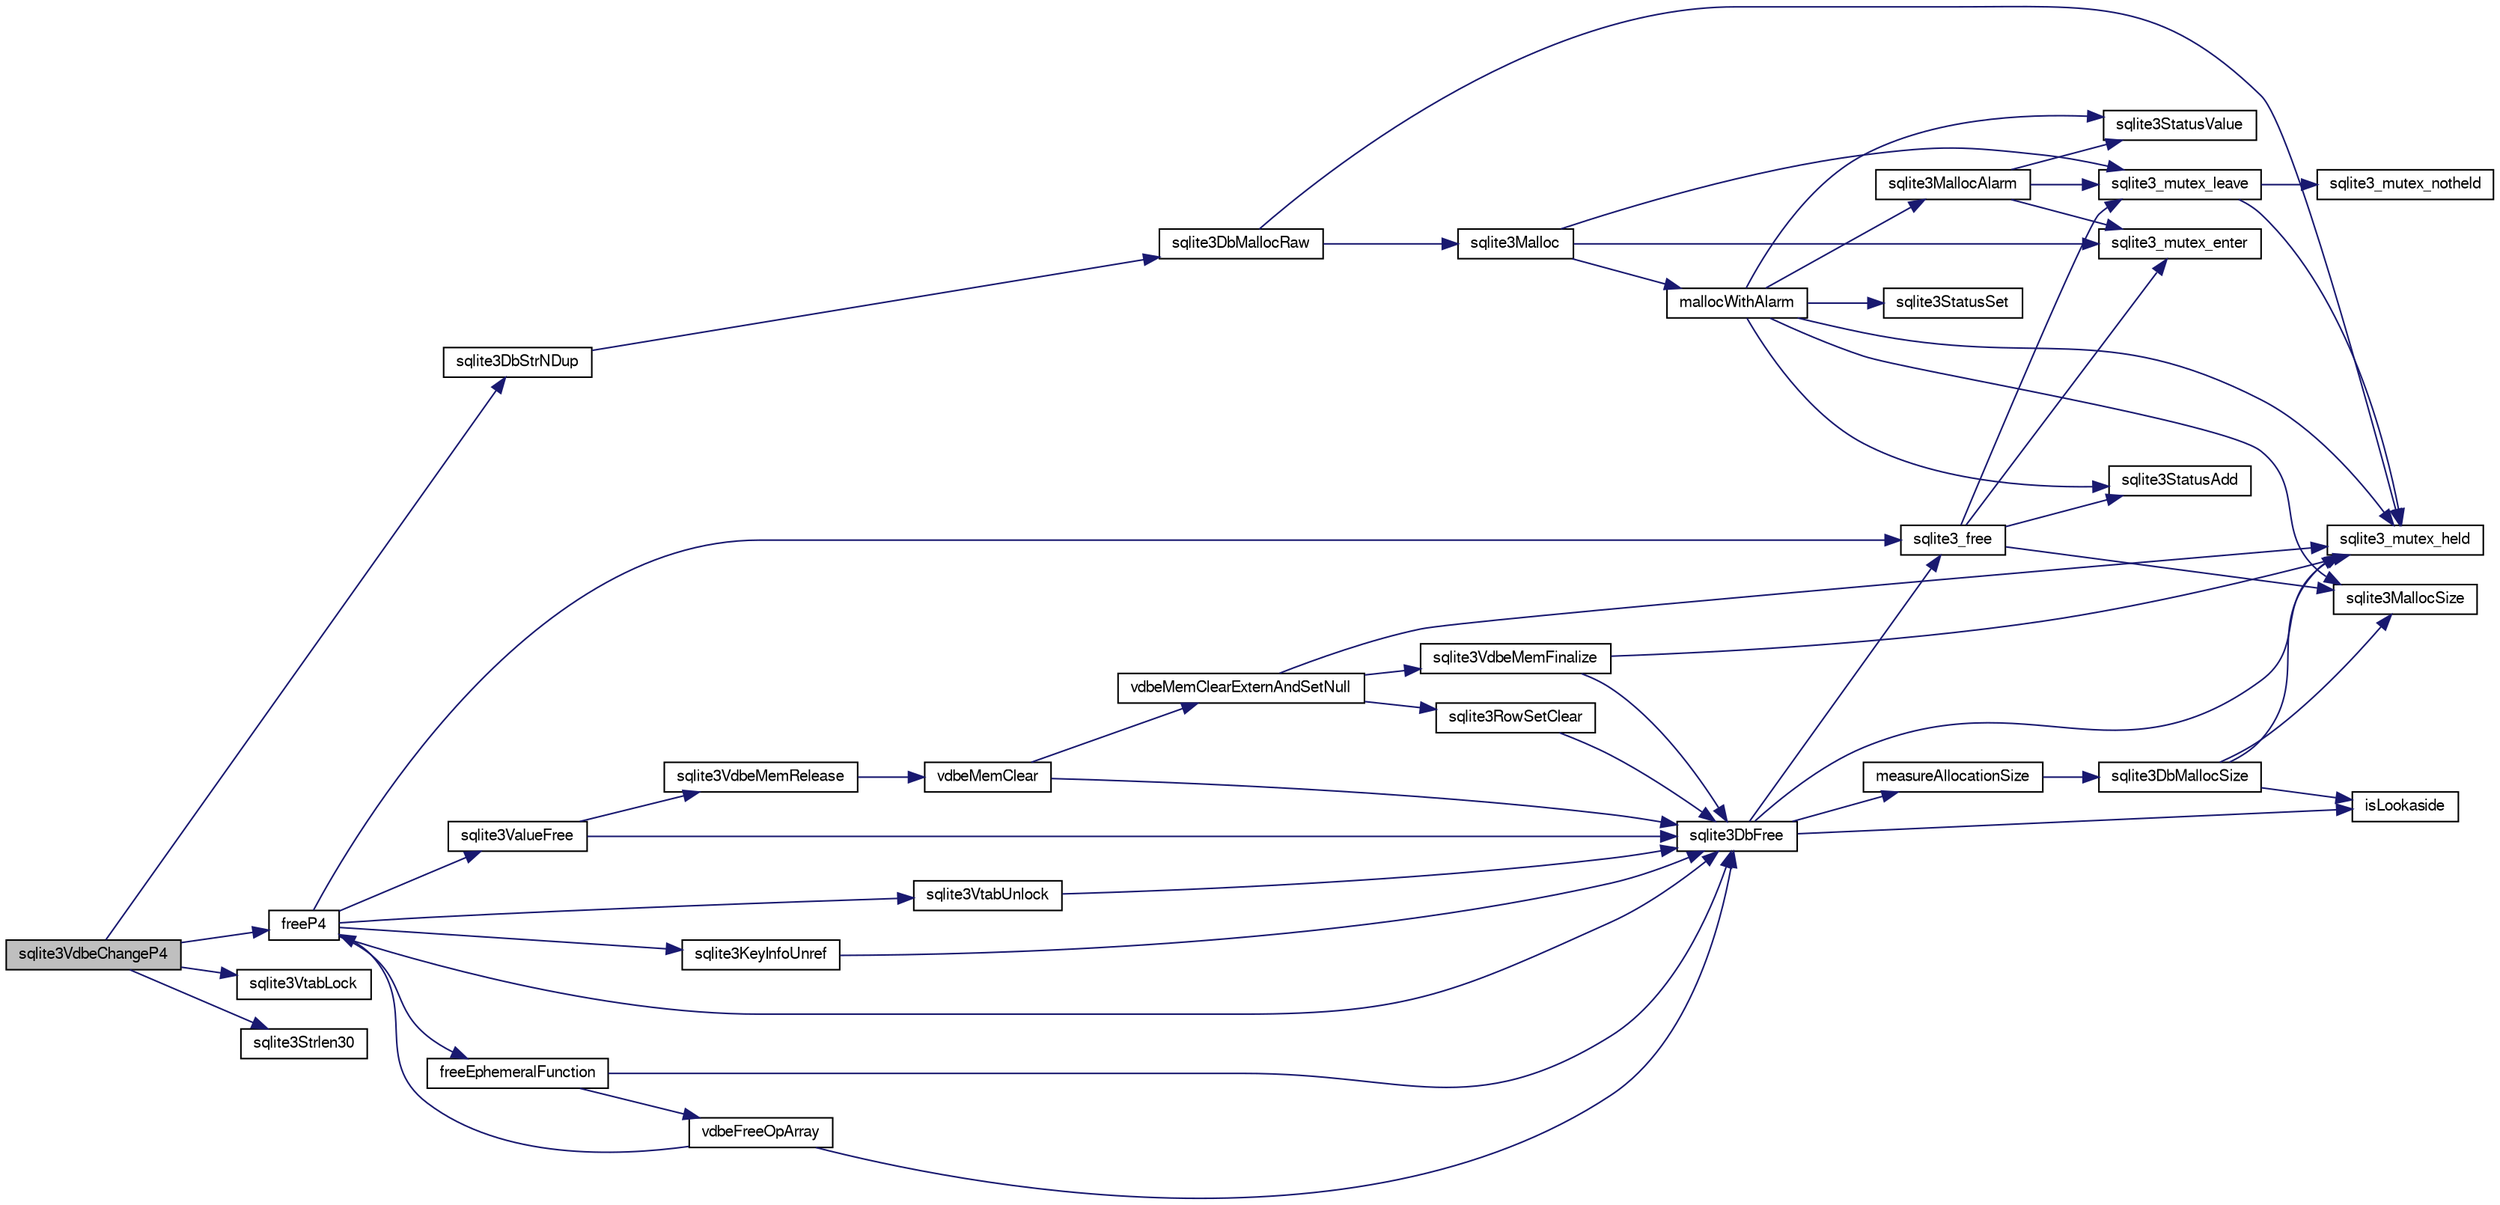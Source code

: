 digraph "sqlite3VdbeChangeP4"
{
  edge [fontname="FreeSans",fontsize="10",labelfontname="FreeSans",labelfontsize="10"];
  node [fontname="FreeSans",fontsize="10",shape=record];
  rankdir="LR";
  Node745952 [label="sqlite3VdbeChangeP4",height=0.2,width=0.4,color="black", fillcolor="grey75", style="filled", fontcolor="black"];
  Node745952 -> Node745953 [color="midnightblue",fontsize="10",style="solid",fontname="FreeSans"];
  Node745953 [label="freeP4",height=0.2,width=0.4,color="black", fillcolor="white", style="filled",URL="$sqlite3_8c.html#aa1ec8debef2a9be5fe36a3082fd3e0f9"];
  Node745953 -> Node745954 [color="midnightblue",fontsize="10",style="solid",fontname="FreeSans"];
  Node745954 [label="sqlite3DbFree",height=0.2,width=0.4,color="black", fillcolor="white", style="filled",URL="$sqlite3_8c.html#ac70ab821a6607b4a1b909582dc37a069"];
  Node745954 -> Node745955 [color="midnightblue",fontsize="10",style="solid",fontname="FreeSans"];
  Node745955 [label="sqlite3_mutex_held",height=0.2,width=0.4,color="black", fillcolor="white", style="filled",URL="$sqlite3_8c.html#acf77da68932b6bc163c5e68547ecc3e7"];
  Node745954 -> Node745956 [color="midnightblue",fontsize="10",style="solid",fontname="FreeSans"];
  Node745956 [label="measureAllocationSize",height=0.2,width=0.4,color="black", fillcolor="white", style="filled",URL="$sqlite3_8c.html#a45731e644a22fdb756e2b6337224217a"];
  Node745956 -> Node745957 [color="midnightblue",fontsize="10",style="solid",fontname="FreeSans"];
  Node745957 [label="sqlite3DbMallocSize",height=0.2,width=0.4,color="black", fillcolor="white", style="filled",URL="$sqlite3_8c.html#aa397e5a8a03495203a0767abf0a71f86"];
  Node745957 -> Node745958 [color="midnightblue",fontsize="10",style="solid",fontname="FreeSans"];
  Node745958 [label="sqlite3MallocSize",height=0.2,width=0.4,color="black", fillcolor="white", style="filled",URL="$sqlite3_8c.html#acf5d2a5f35270bafb050bd2def576955"];
  Node745957 -> Node745955 [color="midnightblue",fontsize="10",style="solid",fontname="FreeSans"];
  Node745957 -> Node745959 [color="midnightblue",fontsize="10",style="solid",fontname="FreeSans"];
  Node745959 [label="isLookaside",height=0.2,width=0.4,color="black", fillcolor="white", style="filled",URL="$sqlite3_8c.html#a770fa05ff9717b75e16f4d968a77b897"];
  Node745954 -> Node745959 [color="midnightblue",fontsize="10",style="solid",fontname="FreeSans"];
  Node745954 -> Node745960 [color="midnightblue",fontsize="10",style="solid",fontname="FreeSans"];
  Node745960 [label="sqlite3_free",height=0.2,width=0.4,color="black", fillcolor="white", style="filled",URL="$sqlite3_8c.html#a6552349e36a8a691af5487999ab09519"];
  Node745960 -> Node745961 [color="midnightblue",fontsize="10",style="solid",fontname="FreeSans"];
  Node745961 [label="sqlite3_mutex_enter",height=0.2,width=0.4,color="black", fillcolor="white", style="filled",URL="$sqlite3_8c.html#a1c12cde690bd89f104de5cbad12a6bf5"];
  Node745960 -> Node745962 [color="midnightblue",fontsize="10",style="solid",fontname="FreeSans"];
  Node745962 [label="sqlite3StatusAdd",height=0.2,width=0.4,color="black", fillcolor="white", style="filled",URL="$sqlite3_8c.html#afa029f93586aeab4cc85360905dae9cd"];
  Node745960 -> Node745958 [color="midnightblue",fontsize="10",style="solid",fontname="FreeSans"];
  Node745960 -> Node745963 [color="midnightblue",fontsize="10",style="solid",fontname="FreeSans"];
  Node745963 [label="sqlite3_mutex_leave",height=0.2,width=0.4,color="black", fillcolor="white", style="filled",URL="$sqlite3_8c.html#a5838d235601dbd3c1fa993555c6bcc93"];
  Node745963 -> Node745955 [color="midnightblue",fontsize="10",style="solid",fontname="FreeSans"];
  Node745963 -> Node745964 [color="midnightblue",fontsize="10",style="solid",fontname="FreeSans"];
  Node745964 [label="sqlite3_mutex_notheld",height=0.2,width=0.4,color="black", fillcolor="white", style="filled",URL="$sqlite3_8c.html#a83967c837c1c000d3b5adcfaa688f5dc"];
  Node745953 -> Node745965 [color="midnightblue",fontsize="10",style="solid",fontname="FreeSans"];
  Node745965 [label="sqlite3KeyInfoUnref",height=0.2,width=0.4,color="black", fillcolor="white", style="filled",URL="$sqlite3_8c.html#ac94cc1874ab0865db1dbbefd3886ba4a"];
  Node745965 -> Node745954 [color="midnightblue",fontsize="10",style="solid",fontname="FreeSans"];
  Node745953 -> Node745960 [color="midnightblue",fontsize="10",style="solid",fontname="FreeSans"];
  Node745953 -> Node745966 [color="midnightblue",fontsize="10",style="solid",fontname="FreeSans"];
  Node745966 [label="freeEphemeralFunction",height=0.2,width=0.4,color="black", fillcolor="white", style="filled",URL="$sqlite3_8c.html#ace0a45aad803937290f5495906773bc4"];
  Node745966 -> Node745954 [color="midnightblue",fontsize="10",style="solid",fontname="FreeSans"];
  Node745966 -> Node745967 [color="midnightblue",fontsize="10",style="solid",fontname="FreeSans"];
  Node745967 [label="vdbeFreeOpArray",height=0.2,width=0.4,color="black", fillcolor="white", style="filled",URL="$sqlite3_8c.html#affa26b190a34b8772c3f4a4d06866c50"];
  Node745967 -> Node745953 [color="midnightblue",fontsize="10",style="solid",fontname="FreeSans"];
  Node745967 -> Node745954 [color="midnightblue",fontsize="10",style="solid",fontname="FreeSans"];
  Node745953 -> Node745968 [color="midnightblue",fontsize="10",style="solid",fontname="FreeSans"];
  Node745968 [label="sqlite3ValueFree",height=0.2,width=0.4,color="black", fillcolor="white", style="filled",URL="$sqlite3_8c.html#afeed84c3f344a833d15c7209265dc520"];
  Node745968 -> Node745969 [color="midnightblue",fontsize="10",style="solid",fontname="FreeSans"];
  Node745969 [label="sqlite3VdbeMemRelease",height=0.2,width=0.4,color="black", fillcolor="white", style="filled",URL="$sqlite3_8c.html#a90606361dbeba88159fd6ff03fcc10cc"];
  Node745969 -> Node745970 [color="midnightblue",fontsize="10",style="solid",fontname="FreeSans"];
  Node745970 [label="vdbeMemClear",height=0.2,width=0.4,color="black", fillcolor="white", style="filled",URL="$sqlite3_8c.html#a489eef6e55ad0dadf67578726b935d12"];
  Node745970 -> Node745971 [color="midnightblue",fontsize="10",style="solid",fontname="FreeSans"];
  Node745971 [label="vdbeMemClearExternAndSetNull",height=0.2,width=0.4,color="black", fillcolor="white", style="filled",URL="$sqlite3_8c.html#a29c41a360fb0e86b817777daf061230c"];
  Node745971 -> Node745955 [color="midnightblue",fontsize="10",style="solid",fontname="FreeSans"];
  Node745971 -> Node745972 [color="midnightblue",fontsize="10",style="solid",fontname="FreeSans"];
  Node745972 [label="sqlite3VdbeMemFinalize",height=0.2,width=0.4,color="black", fillcolor="white", style="filled",URL="$sqlite3_8c.html#a2568220f48ddef81b1c43e401042d9d2"];
  Node745972 -> Node745955 [color="midnightblue",fontsize="10",style="solid",fontname="FreeSans"];
  Node745972 -> Node745954 [color="midnightblue",fontsize="10",style="solid",fontname="FreeSans"];
  Node745971 -> Node745973 [color="midnightblue",fontsize="10",style="solid",fontname="FreeSans"];
  Node745973 [label="sqlite3RowSetClear",height=0.2,width=0.4,color="black", fillcolor="white", style="filled",URL="$sqlite3_8c.html#ae153de0cd969511a607e26deeca80342"];
  Node745973 -> Node745954 [color="midnightblue",fontsize="10",style="solid",fontname="FreeSans"];
  Node745970 -> Node745954 [color="midnightblue",fontsize="10",style="solid",fontname="FreeSans"];
  Node745968 -> Node745954 [color="midnightblue",fontsize="10",style="solid",fontname="FreeSans"];
  Node745953 -> Node745974 [color="midnightblue",fontsize="10",style="solid",fontname="FreeSans"];
  Node745974 [label="sqlite3VtabUnlock",height=0.2,width=0.4,color="black", fillcolor="white", style="filled",URL="$sqlite3_8c.html#a8b3341682c7724d767ebc8288b9063b4"];
  Node745974 -> Node745954 [color="midnightblue",fontsize="10",style="solid",fontname="FreeSans"];
  Node745952 -> Node745975 [color="midnightblue",fontsize="10",style="solid",fontname="FreeSans"];
  Node745975 [label="sqlite3VtabLock",height=0.2,width=0.4,color="black", fillcolor="white", style="filled",URL="$sqlite3_8c.html#aa2b6bcc2ba2b313da4b72e6b0d83dea6"];
  Node745952 -> Node745976 [color="midnightblue",fontsize="10",style="solid",fontname="FreeSans"];
  Node745976 [label="sqlite3Strlen30",height=0.2,width=0.4,color="black", fillcolor="white", style="filled",URL="$sqlite3_8c.html#a3dcd80ba41f1a308193dee74857b62a7"];
  Node745952 -> Node745977 [color="midnightblue",fontsize="10",style="solid",fontname="FreeSans"];
  Node745977 [label="sqlite3DbStrNDup",height=0.2,width=0.4,color="black", fillcolor="white", style="filled",URL="$sqlite3_8c.html#a48e8c757f70cba60fe83ce00ad8de713"];
  Node745977 -> Node745978 [color="midnightblue",fontsize="10",style="solid",fontname="FreeSans"];
  Node745978 [label="sqlite3DbMallocRaw",height=0.2,width=0.4,color="black", fillcolor="white", style="filled",URL="$sqlite3_8c.html#abbe8be0cf7175e11ddc3e2218fad924e"];
  Node745978 -> Node745955 [color="midnightblue",fontsize="10",style="solid",fontname="FreeSans"];
  Node745978 -> Node745979 [color="midnightblue",fontsize="10",style="solid",fontname="FreeSans"];
  Node745979 [label="sqlite3Malloc",height=0.2,width=0.4,color="black", fillcolor="white", style="filled",URL="$sqlite3_8c.html#a361a2eaa846b1885f123abe46f5d8b2b"];
  Node745979 -> Node745961 [color="midnightblue",fontsize="10",style="solid",fontname="FreeSans"];
  Node745979 -> Node745980 [color="midnightblue",fontsize="10",style="solid",fontname="FreeSans"];
  Node745980 [label="mallocWithAlarm",height=0.2,width=0.4,color="black", fillcolor="white", style="filled",URL="$sqlite3_8c.html#ab070d5cf8e48ec8a6a43cf025d48598b"];
  Node745980 -> Node745955 [color="midnightblue",fontsize="10",style="solid",fontname="FreeSans"];
  Node745980 -> Node745981 [color="midnightblue",fontsize="10",style="solid",fontname="FreeSans"];
  Node745981 [label="sqlite3StatusSet",height=0.2,width=0.4,color="black", fillcolor="white", style="filled",URL="$sqlite3_8c.html#afec7586c01fcb5ea17dc9d7725a589d9"];
  Node745980 -> Node745982 [color="midnightblue",fontsize="10",style="solid",fontname="FreeSans"];
  Node745982 [label="sqlite3StatusValue",height=0.2,width=0.4,color="black", fillcolor="white", style="filled",URL="$sqlite3_8c.html#a30b8ac296c6e200c1fa57708d52c6ef6"];
  Node745980 -> Node745983 [color="midnightblue",fontsize="10",style="solid",fontname="FreeSans"];
  Node745983 [label="sqlite3MallocAlarm",height=0.2,width=0.4,color="black", fillcolor="white", style="filled",URL="$sqlite3_8c.html#ada66988e8471d1198f3219c062377508"];
  Node745983 -> Node745982 [color="midnightblue",fontsize="10",style="solid",fontname="FreeSans"];
  Node745983 -> Node745963 [color="midnightblue",fontsize="10",style="solid",fontname="FreeSans"];
  Node745983 -> Node745961 [color="midnightblue",fontsize="10",style="solid",fontname="FreeSans"];
  Node745980 -> Node745958 [color="midnightblue",fontsize="10",style="solid",fontname="FreeSans"];
  Node745980 -> Node745962 [color="midnightblue",fontsize="10",style="solid",fontname="FreeSans"];
  Node745979 -> Node745963 [color="midnightblue",fontsize="10",style="solid",fontname="FreeSans"];
}
